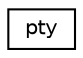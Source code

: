 digraph "Graphical Class Hierarchy"
{
 // LATEX_PDF_SIZE
  edge [fontname="Helvetica",fontsize="10",labelfontname="Helvetica",labelfontsize="10"];
  node [fontname="Helvetica",fontsize="10",shape=record];
  rankdir="LR";
  Node0 [label="pty",height=0.2,width=0.4,color="black", fillcolor="white", style="filled",URL="$classpty.html",tooltip="Represents a pseudo-terminal interface."];
}
